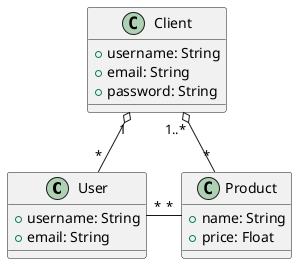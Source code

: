 @startuml
'https://plantuml.com/class-diagram

class User {
    + username: String
    + email: String
}
class Client {
    + username: String
    + email: String
    + password: String
}
class Product {
    + name: String
    + price: Float
}

Client "1" o- "*" User
Client "1..*" o-- "*" Product
User "*" - "*" Product


@enduml